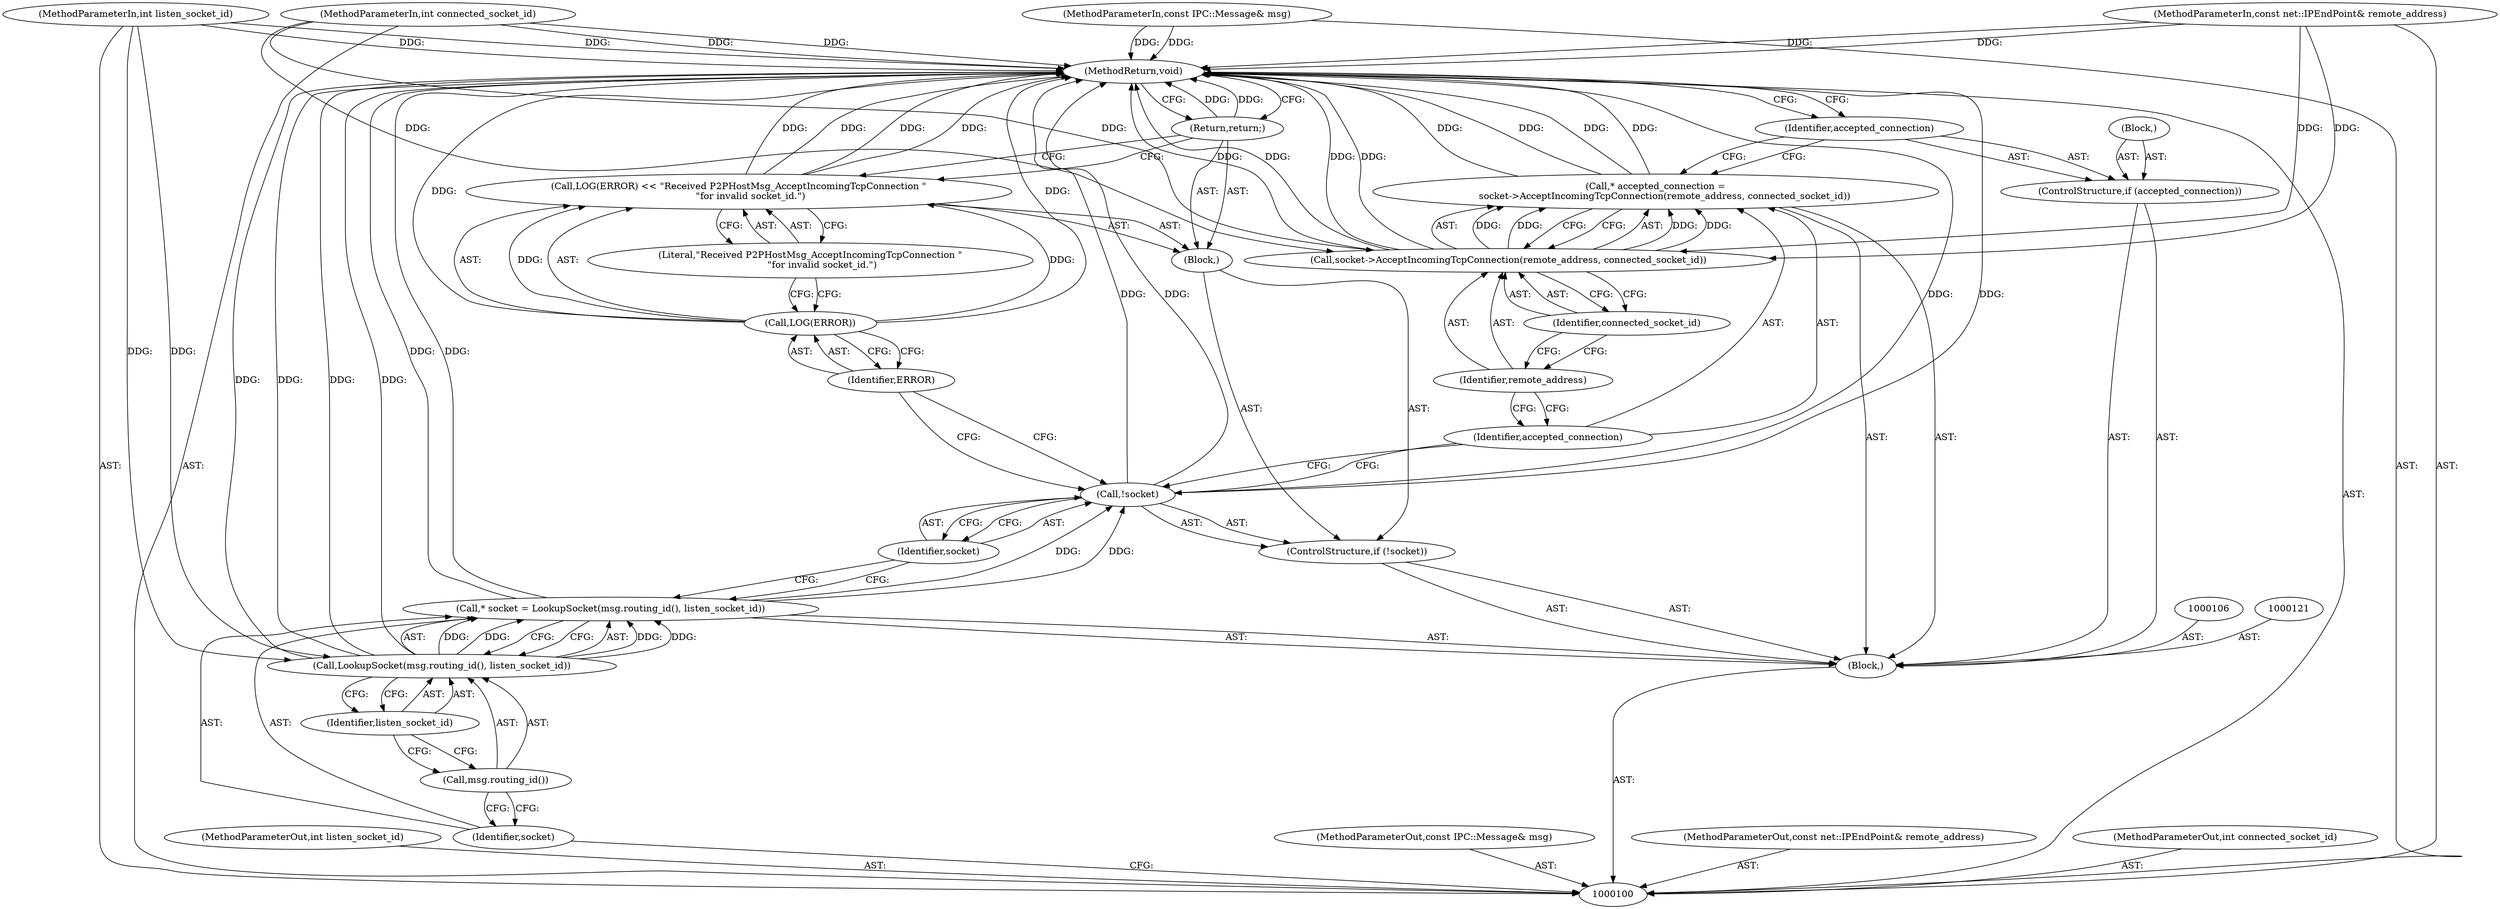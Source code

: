 digraph "0_Chrome_87c724d81f0210494211cd36814c4cb2cf4c4bd1_1" {
"1000130" [label="(MethodReturn,void)"];
"1000122" [label="(Call,* accepted_connection =\n      socket->AcceptIncomingTcpConnection(remote_address, connected_socket_id))"];
"1000123" [label="(Identifier,accepted_connection)"];
"1000125" [label="(Identifier,remote_address)"];
"1000126" [label="(Identifier,connected_socket_id)"];
"1000124" [label="(Call,socket->AcceptIncomingTcpConnection(remote_address, connected_socket_id))"];
"1000127" [label="(ControlStructure,if (accepted_connection))"];
"1000129" [label="(Block,)"];
"1000128" [label="(Identifier,accepted_connection)"];
"1000102" [label="(MethodParameterIn,int listen_socket_id)"];
"1000171" [label="(MethodParameterOut,int listen_socket_id)"];
"1000101" [label="(MethodParameterIn,const IPC::Message& msg)"];
"1000170" [label="(MethodParameterOut,const IPC::Message& msg)"];
"1000103" [label="(MethodParameterIn,const net::IPEndPoint& remote_address)"];
"1000172" [label="(MethodParameterOut,const net::IPEndPoint& remote_address)"];
"1000104" [label="(MethodParameterIn,int connected_socket_id)"];
"1000173" [label="(MethodParameterOut,int connected_socket_id)"];
"1000105" [label="(Block,)"];
"1000107" [label="(Call,* socket = LookupSocket(msg.routing_id(), listen_socket_id))"];
"1000108" [label="(Identifier,socket)"];
"1000109" [label="(Call,LookupSocket(msg.routing_id(), listen_socket_id))"];
"1000110" [label="(Call,msg.routing_id())"];
"1000111" [label="(Identifier,listen_socket_id)"];
"1000115" [label="(Block,)"];
"1000112" [label="(ControlStructure,if (!socket))"];
"1000113" [label="(Call,!socket)"];
"1000114" [label="(Identifier,socket)"];
"1000119" [label="(Literal,\"Received P2PHostMsg_AcceptIncomingTcpConnection \"\n        \"for invalid socket_id.\")"];
"1000116" [label="(Call,LOG(ERROR) << \"Received P2PHostMsg_AcceptIncomingTcpConnection \"\n        \"for invalid socket_id.\")"];
"1000117" [label="(Call,LOG(ERROR))"];
"1000118" [label="(Identifier,ERROR)"];
"1000120" [label="(Return,return;)"];
"1000130" -> "1000100"  [label="AST: "];
"1000130" -> "1000120"  [label="CFG: "];
"1000130" -> "1000128"  [label="CFG: "];
"1000120" -> "1000130"  [label="DDG: "];
"1000116" -> "1000130"  [label="DDG: "];
"1000116" -> "1000130"  [label="DDG: "];
"1000124" -> "1000130"  [label="DDG: "];
"1000124" -> "1000130"  [label="DDG: "];
"1000104" -> "1000130"  [label="DDG: "];
"1000113" -> "1000130"  [label="DDG: "];
"1000113" -> "1000130"  [label="DDG: "];
"1000122" -> "1000130"  [label="DDG: "];
"1000122" -> "1000130"  [label="DDG: "];
"1000103" -> "1000130"  [label="DDG: "];
"1000117" -> "1000130"  [label="DDG: "];
"1000102" -> "1000130"  [label="DDG: "];
"1000107" -> "1000130"  [label="DDG: "];
"1000101" -> "1000130"  [label="DDG: "];
"1000109" -> "1000130"  [label="DDG: "];
"1000109" -> "1000130"  [label="DDG: "];
"1000122" -> "1000105"  [label="AST: "];
"1000122" -> "1000124"  [label="CFG: "];
"1000123" -> "1000122"  [label="AST: "];
"1000124" -> "1000122"  [label="AST: "];
"1000128" -> "1000122"  [label="CFG: "];
"1000122" -> "1000130"  [label="DDG: "];
"1000122" -> "1000130"  [label="DDG: "];
"1000124" -> "1000122"  [label="DDG: "];
"1000124" -> "1000122"  [label="DDG: "];
"1000123" -> "1000122"  [label="AST: "];
"1000123" -> "1000113"  [label="CFG: "];
"1000125" -> "1000123"  [label="CFG: "];
"1000125" -> "1000124"  [label="AST: "];
"1000125" -> "1000123"  [label="CFG: "];
"1000126" -> "1000125"  [label="CFG: "];
"1000126" -> "1000124"  [label="AST: "];
"1000126" -> "1000125"  [label="CFG: "];
"1000124" -> "1000126"  [label="CFG: "];
"1000124" -> "1000122"  [label="AST: "];
"1000124" -> "1000126"  [label="CFG: "];
"1000125" -> "1000124"  [label="AST: "];
"1000126" -> "1000124"  [label="AST: "];
"1000122" -> "1000124"  [label="CFG: "];
"1000124" -> "1000130"  [label="DDG: "];
"1000124" -> "1000130"  [label="DDG: "];
"1000124" -> "1000122"  [label="DDG: "];
"1000124" -> "1000122"  [label="DDG: "];
"1000103" -> "1000124"  [label="DDG: "];
"1000104" -> "1000124"  [label="DDG: "];
"1000127" -> "1000105"  [label="AST: "];
"1000128" -> "1000127"  [label="AST: "];
"1000129" -> "1000127"  [label="AST: "];
"1000129" -> "1000127"  [label="AST: "];
"1000128" -> "1000127"  [label="AST: "];
"1000128" -> "1000122"  [label="CFG: "];
"1000130" -> "1000128"  [label="CFG: "];
"1000102" -> "1000100"  [label="AST: "];
"1000102" -> "1000130"  [label="DDG: "];
"1000102" -> "1000109"  [label="DDG: "];
"1000171" -> "1000100"  [label="AST: "];
"1000101" -> "1000100"  [label="AST: "];
"1000101" -> "1000130"  [label="DDG: "];
"1000170" -> "1000100"  [label="AST: "];
"1000103" -> "1000100"  [label="AST: "];
"1000103" -> "1000130"  [label="DDG: "];
"1000103" -> "1000124"  [label="DDG: "];
"1000172" -> "1000100"  [label="AST: "];
"1000104" -> "1000100"  [label="AST: "];
"1000104" -> "1000130"  [label="DDG: "];
"1000104" -> "1000124"  [label="DDG: "];
"1000173" -> "1000100"  [label="AST: "];
"1000105" -> "1000100"  [label="AST: "];
"1000106" -> "1000105"  [label="AST: "];
"1000107" -> "1000105"  [label="AST: "];
"1000112" -> "1000105"  [label="AST: "];
"1000121" -> "1000105"  [label="AST: "];
"1000122" -> "1000105"  [label="AST: "];
"1000127" -> "1000105"  [label="AST: "];
"1000107" -> "1000105"  [label="AST: "];
"1000107" -> "1000109"  [label="CFG: "];
"1000108" -> "1000107"  [label="AST: "];
"1000109" -> "1000107"  [label="AST: "];
"1000114" -> "1000107"  [label="CFG: "];
"1000107" -> "1000130"  [label="DDG: "];
"1000109" -> "1000107"  [label="DDG: "];
"1000109" -> "1000107"  [label="DDG: "];
"1000107" -> "1000113"  [label="DDG: "];
"1000108" -> "1000107"  [label="AST: "];
"1000108" -> "1000100"  [label="CFG: "];
"1000110" -> "1000108"  [label="CFG: "];
"1000109" -> "1000107"  [label="AST: "];
"1000109" -> "1000111"  [label="CFG: "];
"1000110" -> "1000109"  [label="AST: "];
"1000111" -> "1000109"  [label="AST: "];
"1000107" -> "1000109"  [label="CFG: "];
"1000109" -> "1000130"  [label="DDG: "];
"1000109" -> "1000130"  [label="DDG: "];
"1000109" -> "1000107"  [label="DDG: "];
"1000109" -> "1000107"  [label="DDG: "];
"1000102" -> "1000109"  [label="DDG: "];
"1000110" -> "1000109"  [label="AST: "];
"1000110" -> "1000108"  [label="CFG: "];
"1000111" -> "1000110"  [label="CFG: "];
"1000111" -> "1000109"  [label="AST: "];
"1000111" -> "1000110"  [label="CFG: "];
"1000109" -> "1000111"  [label="CFG: "];
"1000115" -> "1000112"  [label="AST: "];
"1000116" -> "1000115"  [label="AST: "];
"1000120" -> "1000115"  [label="AST: "];
"1000112" -> "1000105"  [label="AST: "];
"1000113" -> "1000112"  [label="AST: "];
"1000115" -> "1000112"  [label="AST: "];
"1000113" -> "1000112"  [label="AST: "];
"1000113" -> "1000114"  [label="CFG: "];
"1000114" -> "1000113"  [label="AST: "];
"1000118" -> "1000113"  [label="CFG: "];
"1000123" -> "1000113"  [label="CFG: "];
"1000113" -> "1000130"  [label="DDG: "];
"1000113" -> "1000130"  [label="DDG: "];
"1000107" -> "1000113"  [label="DDG: "];
"1000114" -> "1000113"  [label="AST: "];
"1000114" -> "1000107"  [label="CFG: "];
"1000113" -> "1000114"  [label="CFG: "];
"1000119" -> "1000116"  [label="AST: "];
"1000119" -> "1000117"  [label="CFG: "];
"1000116" -> "1000119"  [label="CFG: "];
"1000116" -> "1000115"  [label="AST: "];
"1000116" -> "1000119"  [label="CFG: "];
"1000117" -> "1000116"  [label="AST: "];
"1000119" -> "1000116"  [label="AST: "];
"1000120" -> "1000116"  [label="CFG: "];
"1000116" -> "1000130"  [label="DDG: "];
"1000116" -> "1000130"  [label="DDG: "];
"1000117" -> "1000116"  [label="DDG: "];
"1000117" -> "1000116"  [label="AST: "];
"1000117" -> "1000118"  [label="CFG: "];
"1000118" -> "1000117"  [label="AST: "];
"1000119" -> "1000117"  [label="CFG: "];
"1000117" -> "1000130"  [label="DDG: "];
"1000117" -> "1000116"  [label="DDG: "];
"1000118" -> "1000117"  [label="AST: "];
"1000118" -> "1000113"  [label="CFG: "];
"1000117" -> "1000118"  [label="CFG: "];
"1000120" -> "1000115"  [label="AST: "];
"1000120" -> "1000116"  [label="CFG: "];
"1000130" -> "1000120"  [label="CFG: "];
"1000120" -> "1000130"  [label="DDG: "];
}
